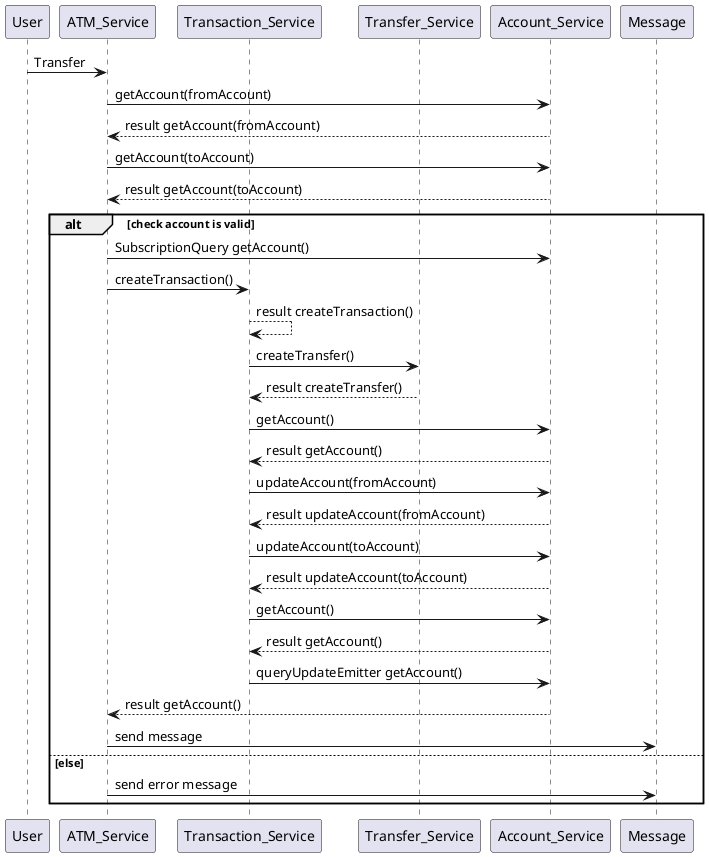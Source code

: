 @startuml

participant User as USER
participant ATM_Service as ATM
participant Transaction_Service as TRANSACTION
participant Transfer_Service as TRANSFER
participant Account_Service as ACCOUNT
participant Message as MESSAGE

USER -> ATM: Transfer

ATM -> ACCOUNT: getAccount(fromAccount)
ACCOUNT --> ATM: result getAccount(fromAccount)

ATM -> ACCOUNT: getAccount(toAccount)
ACCOUNT --> ATM: result getAccount(toAccount)

alt check account is valid
    ATM -> ACCOUNT: SubscriptionQuery getAccount()
    ATM -> TRANSACTION: createTransaction()
    TRANSACTION --> TRANSACTION: result createTransaction()

    TRANSACTION -> TRANSFER: createTransfer()
    TRANSFER --> TRANSACTION: result createTransfer()

    TRANSACTION -> ACCOUNT: getAccount()
    ACCOUNT --> TRANSACTION: result getAccount()

    TRANSACTION -> ACCOUNT: updateAccount(fromAccount)
    ACCOUNT --> TRANSACTION: result updateAccount(fromAccount)
    TRANSACTION -> ACCOUNT: updateAccount(toAccount)
    ACCOUNT --> TRANSACTION: result updateAccount(toAccount)

    TRANSACTION -> ACCOUNT: getAccount()
    ACCOUNT --> TRANSACTION: result getAccount()
    TRANSACTION -> ACCOUNT: queryUpdateEmitter getAccount()
    ACCOUNT --> ATM: result getAccount()

    ATM -> MESSAGE: send message

else else
    ATM -> MESSAGE: send error message
end


@enduml
